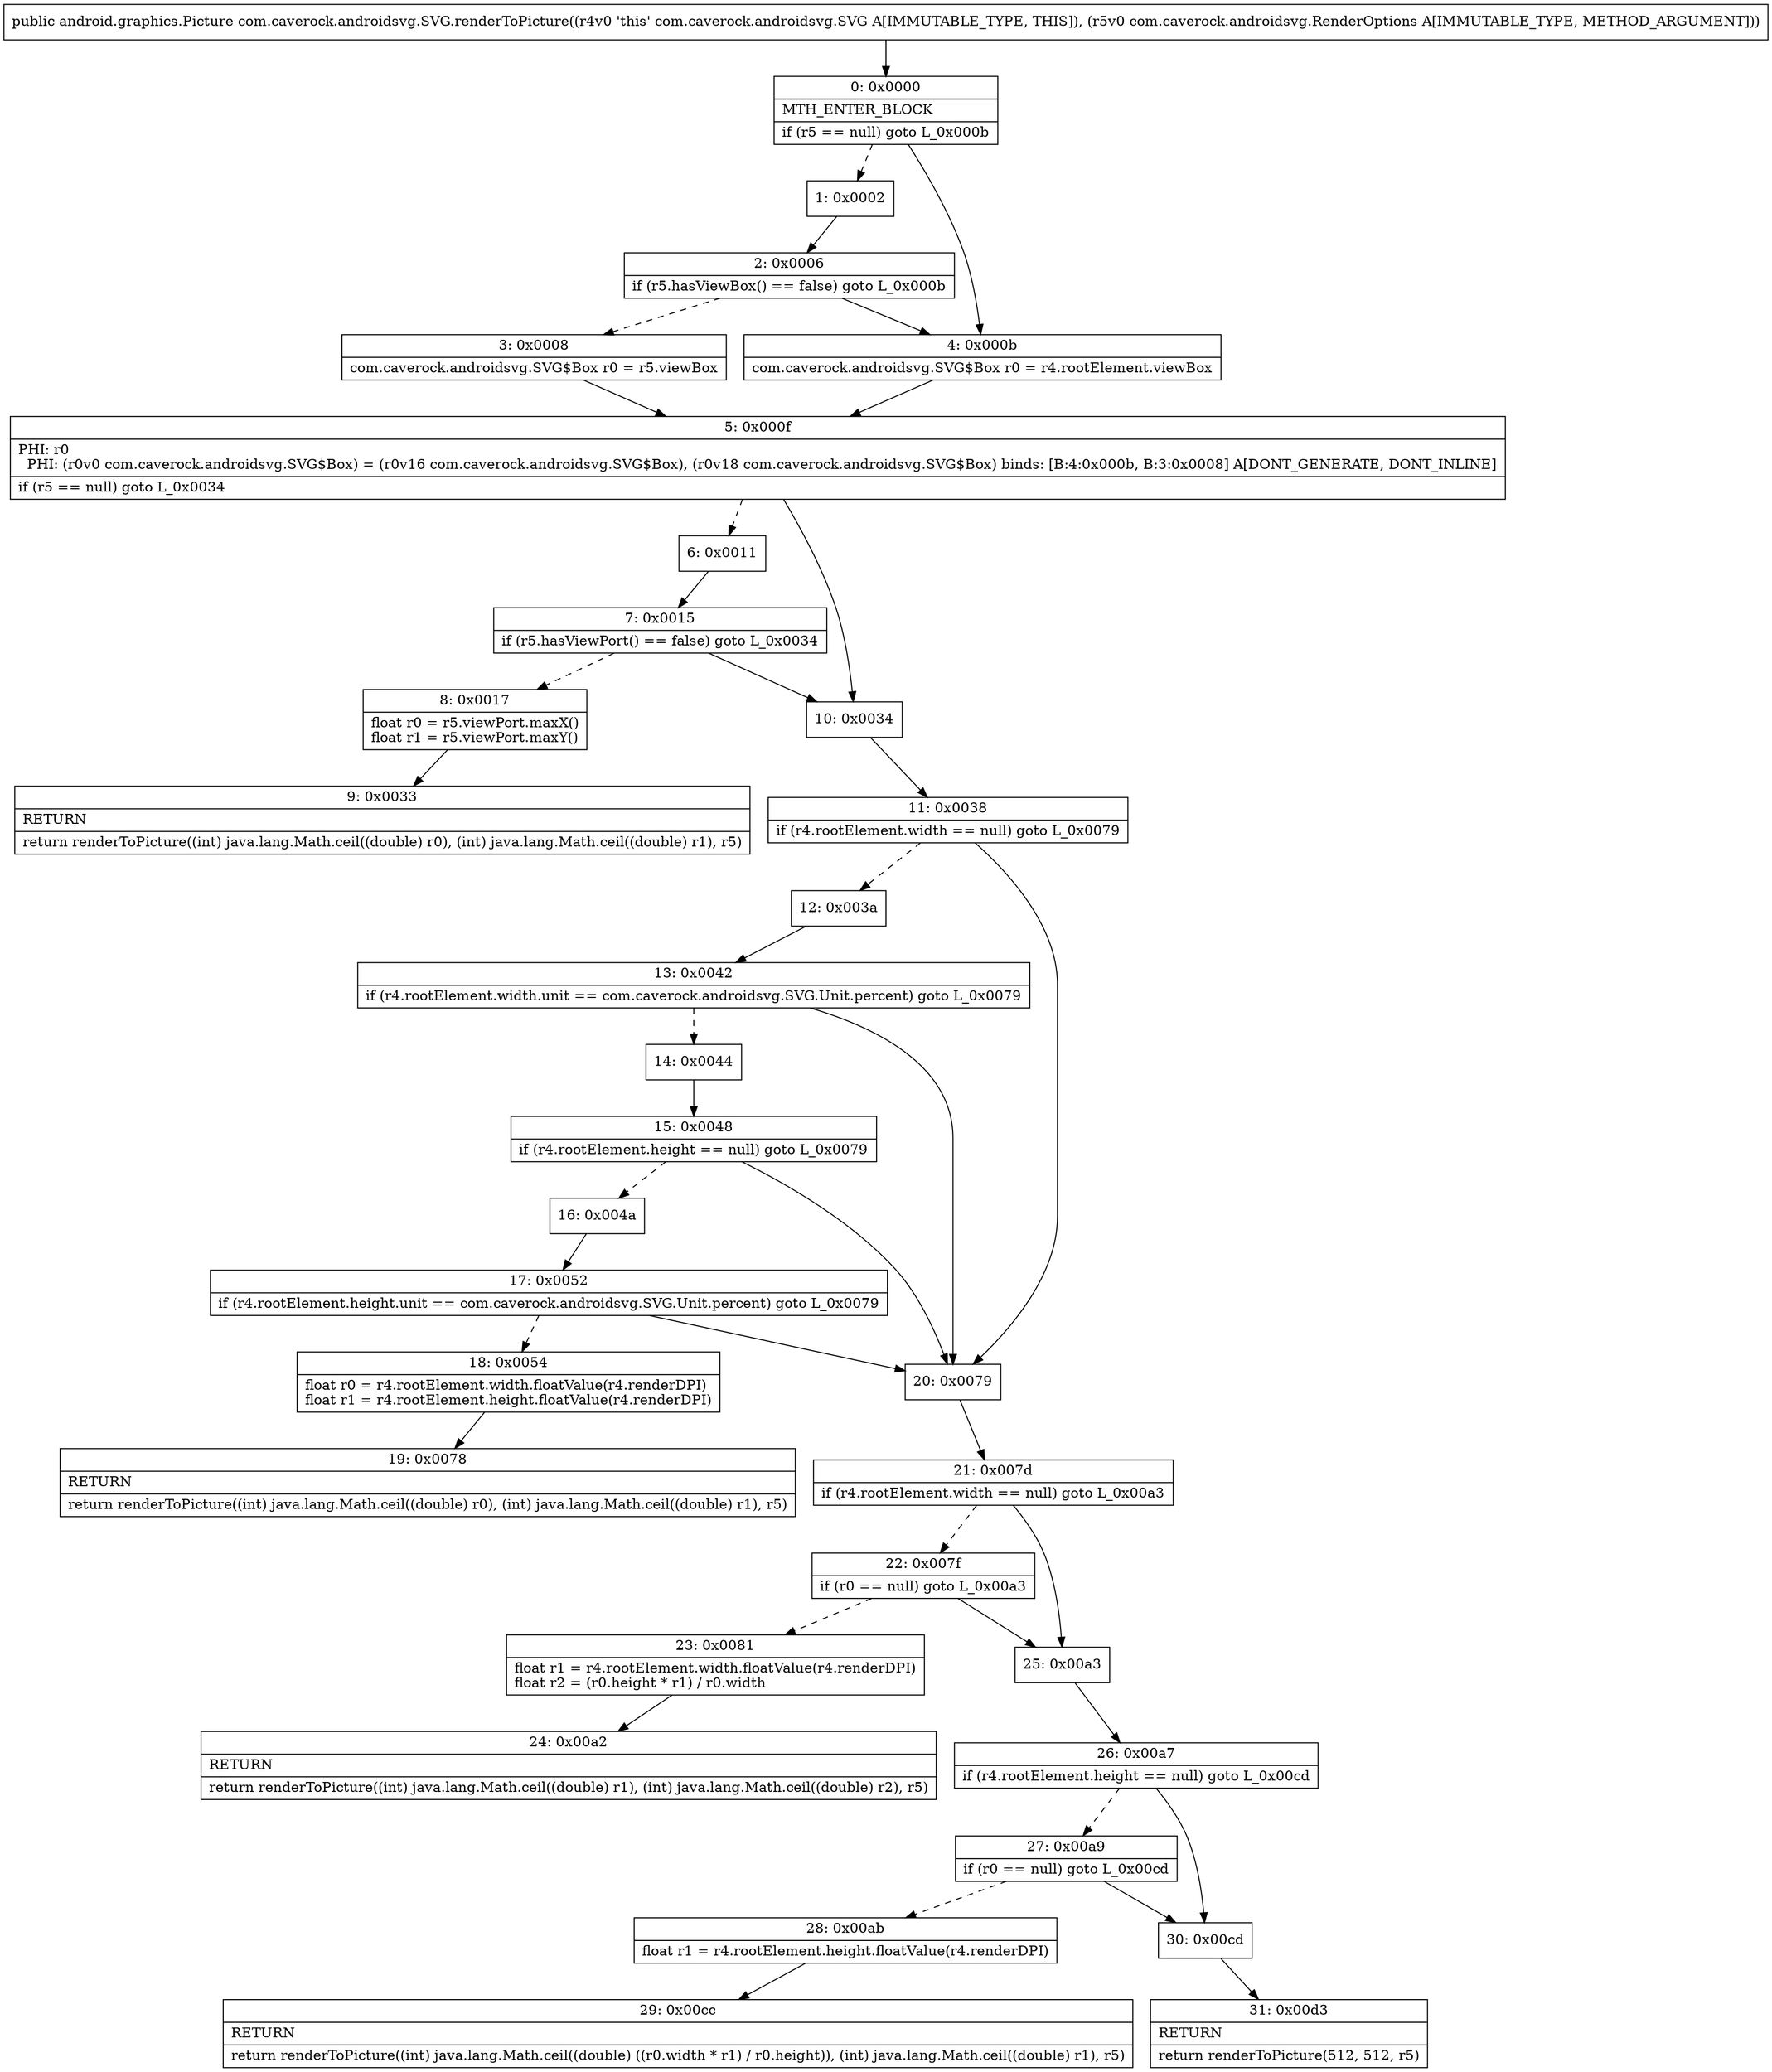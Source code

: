digraph "CFG forcom.caverock.androidsvg.SVG.renderToPicture(Lcom\/caverock\/androidsvg\/RenderOptions;)Landroid\/graphics\/Picture;" {
Node_0 [shape=record,label="{0\:\ 0x0000|MTH_ENTER_BLOCK\l|if (r5 == null) goto L_0x000b\l}"];
Node_1 [shape=record,label="{1\:\ 0x0002}"];
Node_2 [shape=record,label="{2\:\ 0x0006|if (r5.hasViewBox() == false) goto L_0x000b\l}"];
Node_3 [shape=record,label="{3\:\ 0x0008|com.caverock.androidsvg.SVG$Box r0 = r5.viewBox\l}"];
Node_4 [shape=record,label="{4\:\ 0x000b|com.caverock.androidsvg.SVG$Box r0 = r4.rootElement.viewBox\l}"];
Node_5 [shape=record,label="{5\:\ 0x000f|PHI: r0 \l  PHI: (r0v0 com.caverock.androidsvg.SVG$Box) = (r0v16 com.caverock.androidsvg.SVG$Box), (r0v18 com.caverock.androidsvg.SVG$Box) binds: [B:4:0x000b, B:3:0x0008] A[DONT_GENERATE, DONT_INLINE]\l|if (r5 == null) goto L_0x0034\l}"];
Node_6 [shape=record,label="{6\:\ 0x0011}"];
Node_7 [shape=record,label="{7\:\ 0x0015|if (r5.hasViewPort() == false) goto L_0x0034\l}"];
Node_8 [shape=record,label="{8\:\ 0x0017|float r0 = r5.viewPort.maxX()\lfloat r1 = r5.viewPort.maxY()\l}"];
Node_9 [shape=record,label="{9\:\ 0x0033|RETURN\l|return renderToPicture((int) java.lang.Math.ceil((double) r0), (int) java.lang.Math.ceil((double) r1), r5)\l}"];
Node_10 [shape=record,label="{10\:\ 0x0034}"];
Node_11 [shape=record,label="{11\:\ 0x0038|if (r4.rootElement.width == null) goto L_0x0079\l}"];
Node_12 [shape=record,label="{12\:\ 0x003a}"];
Node_13 [shape=record,label="{13\:\ 0x0042|if (r4.rootElement.width.unit == com.caverock.androidsvg.SVG.Unit.percent) goto L_0x0079\l}"];
Node_14 [shape=record,label="{14\:\ 0x0044}"];
Node_15 [shape=record,label="{15\:\ 0x0048|if (r4.rootElement.height == null) goto L_0x0079\l}"];
Node_16 [shape=record,label="{16\:\ 0x004a}"];
Node_17 [shape=record,label="{17\:\ 0x0052|if (r4.rootElement.height.unit == com.caverock.androidsvg.SVG.Unit.percent) goto L_0x0079\l}"];
Node_18 [shape=record,label="{18\:\ 0x0054|float r0 = r4.rootElement.width.floatValue(r4.renderDPI)\lfloat r1 = r4.rootElement.height.floatValue(r4.renderDPI)\l}"];
Node_19 [shape=record,label="{19\:\ 0x0078|RETURN\l|return renderToPicture((int) java.lang.Math.ceil((double) r0), (int) java.lang.Math.ceil((double) r1), r5)\l}"];
Node_20 [shape=record,label="{20\:\ 0x0079}"];
Node_21 [shape=record,label="{21\:\ 0x007d|if (r4.rootElement.width == null) goto L_0x00a3\l}"];
Node_22 [shape=record,label="{22\:\ 0x007f|if (r0 == null) goto L_0x00a3\l}"];
Node_23 [shape=record,label="{23\:\ 0x0081|float r1 = r4.rootElement.width.floatValue(r4.renderDPI)\lfloat r2 = (r0.height * r1) \/ r0.width\l}"];
Node_24 [shape=record,label="{24\:\ 0x00a2|RETURN\l|return renderToPicture((int) java.lang.Math.ceil((double) r1), (int) java.lang.Math.ceil((double) r2), r5)\l}"];
Node_25 [shape=record,label="{25\:\ 0x00a3}"];
Node_26 [shape=record,label="{26\:\ 0x00a7|if (r4.rootElement.height == null) goto L_0x00cd\l}"];
Node_27 [shape=record,label="{27\:\ 0x00a9|if (r0 == null) goto L_0x00cd\l}"];
Node_28 [shape=record,label="{28\:\ 0x00ab|float r1 = r4.rootElement.height.floatValue(r4.renderDPI)\l}"];
Node_29 [shape=record,label="{29\:\ 0x00cc|RETURN\l|return renderToPicture((int) java.lang.Math.ceil((double) ((r0.width * r1) \/ r0.height)), (int) java.lang.Math.ceil((double) r1), r5)\l}"];
Node_30 [shape=record,label="{30\:\ 0x00cd}"];
Node_31 [shape=record,label="{31\:\ 0x00d3|RETURN\l|return renderToPicture(512, 512, r5)\l}"];
MethodNode[shape=record,label="{public android.graphics.Picture com.caverock.androidsvg.SVG.renderToPicture((r4v0 'this' com.caverock.androidsvg.SVG A[IMMUTABLE_TYPE, THIS]), (r5v0 com.caverock.androidsvg.RenderOptions A[IMMUTABLE_TYPE, METHOD_ARGUMENT])) }"];
MethodNode -> Node_0;
Node_0 -> Node_1[style=dashed];
Node_0 -> Node_4;
Node_1 -> Node_2;
Node_2 -> Node_3[style=dashed];
Node_2 -> Node_4;
Node_3 -> Node_5;
Node_4 -> Node_5;
Node_5 -> Node_6[style=dashed];
Node_5 -> Node_10;
Node_6 -> Node_7;
Node_7 -> Node_8[style=dashed];
Node_7 -> Node_10;
Node_8 -> Node_9;
Node_10 -> Node_11;
Node_11 -> Node_12[style=dashed];
Node_11 -> Node_20;
Node_12 -> Node_13;
Node_13 -> Node_14[style=dashed];
Node_13 -> Node_20;
Node_14 -> Node_15;
Node_15 -> Node_16[style=dashed];
Node_15 -> Node_20;
Node_16 -> Node_17;
Node_17 -> Node_18[style=dashed];
Node_17 -> Node_20;
Node_18 -> Node_19;
Node_20 -> Node_21;
Node_21 -> Node_22[style=dashed];
Node_21 -> Node_25;
Node_22 -> Node_23[style=dashed];
Node_22 -> Node_25;
Node_23 -> Node_24;
Node_25 -> Node_26;
Node_26 -> Node_27[style=dashed];
Node_26 -> Node_30;
Node_27 -> Node_28[style=dashed];
Node_27 -> Node_30;
Node_28 -> Node_29;
Node_30 -> Node_31;
}

